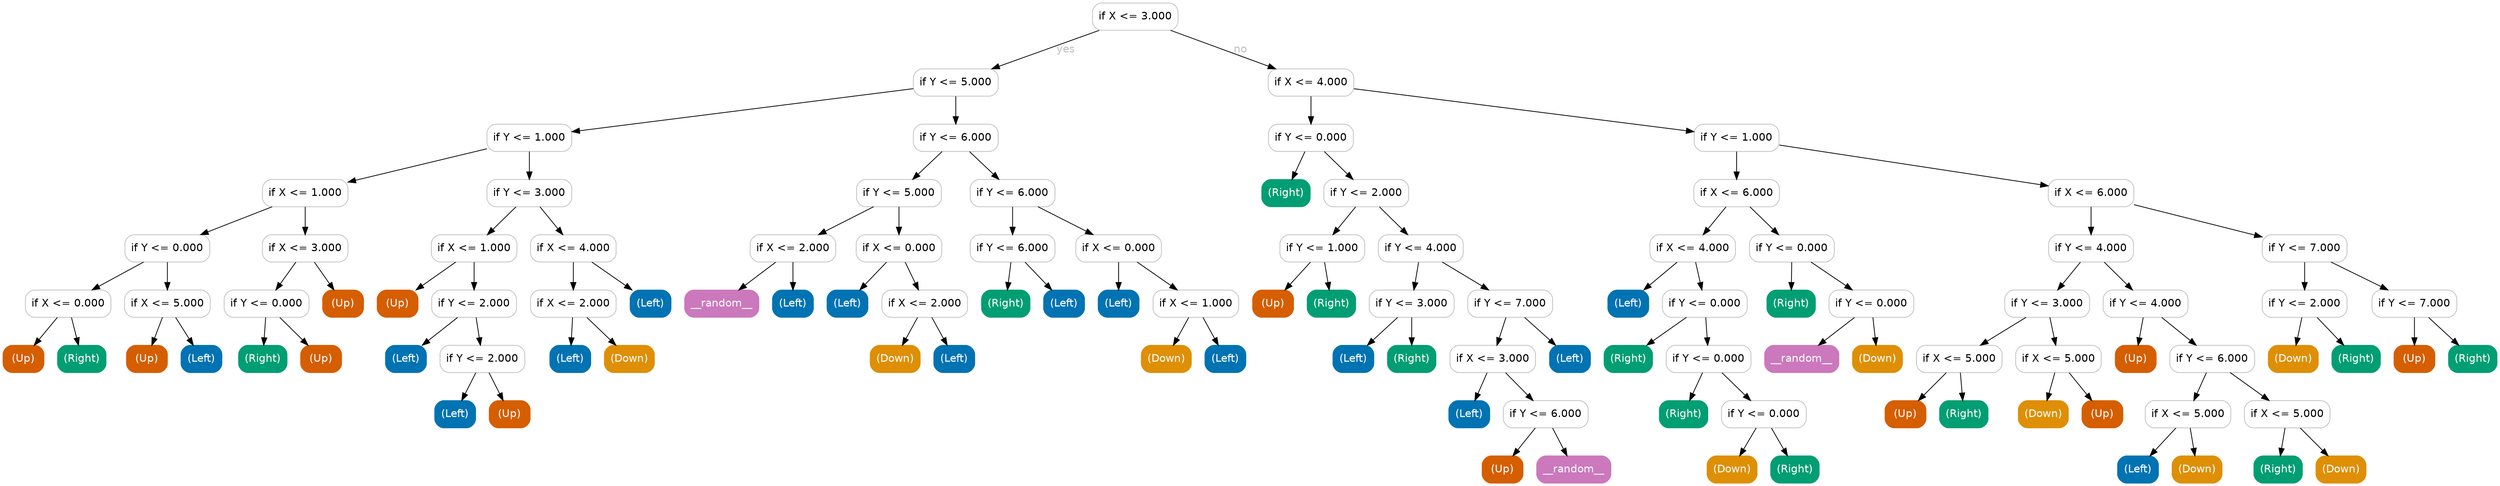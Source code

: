 digraph Tree {
	graph [bb="0,0,3293,634"];
	node [color=gray,
		fillcolor=white,
		fontname=helvetica,
		label="\N",
		shape=box,
		style="filled, rounded"
	];
	edge [fontname=helvetica];
	0	[height=0.5,
		label="if X <= 3.000",
		pos="1495,616",
		width=1.5694];
	1	[height=0.5,
		label="if Y <= 5.000",
		pos="1258,529",
		width=1.5556];
	0 -> 1	[fontcolor=gray,
		label=yes,
		lp="1403.5,572.5",
		pos="e,1305.6,547.07 1447.3,597.9 1409.2,584.21 1355.5,564.97 1315.1,550.46"];
	48	[height=0.5,
		label="if X <= 4.000",
		pos="1727,529",
		width=1.5694];
	0 -> 48	[fontcolor=gray,
		label=no,
		lp="1634,572.5",
		pos="e,1680.4,547.07 1541.7,597.9 1579,584.24 1631.3,565.05 1670.9,550.56"];
	2	[height=0.5,
		label="if Y <= 1.000",
		pos="695,456",
		width=1.5556];
	1 -> 2	[fontcolor=gray,
		pos="e,751.23,464.09 1202,520.93 1097.4,507.75 873.27,479.48 761.38,465.37"];
	29	[height=0.5,
		label="if Y <= 6.000",
		pos="1258,456",
		width=1.5556];
	1 -> 29	[fontcolor=gray,
		pos="e,1258,474.03 1258,510.81 1258,502.79 1258,493.05 1258,484.07"];
	3	[height=0.5,
		label="if X <= 1.000",
		pos="399,383",
		width=1.5694];
	2 -> 3	[fontcolor=gray,
		pos="e,455.55,397.56 638.98,441.56 589.61,429.72 517.64,412.46 465.39,399.93"];
	16	[height=0.5,
		label="if Y <= 3.000",
		pos="695,383",
		width=1.5556];
	2 -> 16	[fontcolor=gray,
		pos="e,695,401.03 695,437.81 695,429.79 695,420.05 695,411.07"];
	4	[height=0.5,
		label="if Y <= 0.000",
		pos="217,310",
		width=1.5556];
	3 -> 4	[fontcolor=gray,
		pos="e,260.87,328.11 355.41,364.99 329.82,355.01 297.29,342.32 270.2,331.76"];
	11	[height=0.5,
		label="if X <= 3.000",
		pos="399,310",
		width=1.5694];
	3 -> 11	[fontcolor=gray,
		pos="e,399,328.03 399,364.81 399,356.79 399,347.05 399,338.07"];
	5	[height=0.5,
		label="if X <= 0.000",
		pos="86,237",
		width=1.5694];
	4 -> 5	[fontcolor=gray,
		pos="e,117.58,255.11 185.62,291.99 167.93,282.4 145.63,270.32 126.61,260.01"];
	8	[height=0.5,
		label="if X <= 5.000",
		pos="217,237",
		width=1.5694];
	4 -> 8	[fontcolor=gray,
		pos="e,217,255.03 217,291.81 217,283.79 217,274.05 217,265.07"];
	6	[color="#d55e00",
		fillcolor="#d55e00",
		fontcolor=white,
		height=0.5,
		label="(Up)",
		pos="27,164",
		width=0.75];
	5 -> 6	[fontcolor=gray,
		pos="e,41.151,182.03 71.718,218.81 64.471,210.09 55.536,199.34 47.564,189.75"];
	7	[color="#029e73",
		fillcolor="#029e73",
		fontcolor=white,
		height=0.5,
		label="(Right)",
		pos="104,164",
		width=0.88889];
	5 -> 7	[fontcolor=gray,
		pos="e,99.683,182.03 90.357,218.81 92.414,210.7 94.915,200.84 97.212,191.78"];
	9	[color="#d55e00",
		fillcolor="#d55e00",
		fontcolor=white,
		height=0.5,
		label="(Up)",
		pos="190,164",
		width=0.75];
	8 -> 9	[fontcolor=gray,
		pos="e,196.48,182.03 210.46,218.81 207.35,210.62 203.55,200.62 200.07,191.48"];
	10	[color="#0173b2",
		fillcolor="#0173b2",
		fontcolor=white,
		height=0.5,
		label="(Left)",
		pos="262,164",
		width=0.75];
	8 -> 10	[fontcolor=gray,
		pos="e,251.21,182.03 227.89,218.81 233.25,210.35 239.83,199.98 245.77,190.61"];
	12	[height=0.5,
		label="if Y <= 0.000",
		pos="348,237",
		width=1.5556];
	11 -> 12	[fontcolor=gray,
		pos="e,360.23,255.03 386.65,291.81 380.52,283.27 372.98,272.77 366.19,263.32"];
	15	[color="#d55e00",
		fillcolor="#d55e00",
		fontcolor=white,
		height=0.5,
		label="(Up)",
		pos="449,237",
		width=0.75];
	11 -> 15	[fontcolor=gray,
		pos="e,437.01,255.03 411.1,291.81 417.12,283.27 424.51,272.77 431.17,263.32"];
	13	[color="#029e73",
		fillcolor="#029e73",
		fontcolor=white,
		height=0.5,
		label="(Right)",
		pos="343,164",
		width=0.88889];
	12 -> 13	[fontcolor=gray,
		pos="e,344.2,182.03 346.79,218.81 346.22,210.79 345.54,201.05 344.91,192.07"];
	14	[color="#d55e00",
		fillcolor="#d55e00",
		fontcolor=white,
		height=0.5,
		label="(Up)",
		pos="420,164",
		width=0.75];
	12 -> 14	[fontcolor=gray,
		pos="e,402.73,182.03 365.43,218.81 374.45,209.92 385.61,198.91 395.49,189.17"];
	17	[height=0.5,
		label="if X <= 1.000",
		pos="622,310",
		width=1.5694];
	16 -> 17	[fontcolor=gray,
		pos="e,639.51,328.03 677.33,364.81 668.18,355.92 656.86,344.91 646.85,335.17"];
	24	[height=0.5,
		label="if X <= 4.000",
		pos="753,310",
		width=1.5694];
	16 -> 24	[fontcolor=gray,
		pos="e,739.09,328.03 709.04,364.81 716.09,356.18 724.77,345.56 732.55,336.03"];
	18	[color="#d55e00",
		fillcolor="#d55e00",
		fontcolor=white,
		height=0.5,
		label="(Up)",
		pos="521,237",
		width=0.75];
	17 -> 18	[fontcolor=gray,
		pos="e,545.34,255.11 597.81,291.99 584.66,282.75 568.22,271.19 553.92,261.14"];
	19	[height=0.5,
		label="if Y <= 2.000",
		pos="622,237",
		width=1.5556];
	17 -> 19	[fontcolor=gray,
		pos="e,622,255.03 622,291.81 622,283.79 622,274.05 622,265.07"];
	20	[color="#0173b2",
		fillcolor="#0173b2",
		fontcolor=white,
		height=0.5,
		label="(Left)",
		pos="532,164",
		width=0.75];
	19 -> 20	[fontcolor=gray,
		pos="e,553.59,182.03 600.21,218.81 588.61,209.66 574.16,198.26 561.56,188.32"];
	21	[height=0.5,
		label="if Y <= 2.000",
		pos="633,164",
		width=1.5556];
	19 -> 21	[fontcolor=gray,
		pos="e,630.36,182.03 624.66,218.81 625.91,210.79 627.42,201.05 628.81,192.07"];
	22	[color="#0173b2",
		fillcolor="#0173b2",
		fontcolor=white,
		height=0.5,
		label="(Left)",
		pos="597,91",
		width=0.75];
	21 -> 22	[fontcolor=gray,
		pos="e,605.63,109.03 624.29,145.81 620.08,137.53 614.95,127.41 610.28,118.19"];
	23	[color="#d55e00",
		fillcolor="#d55e00",
		fontcolor=white,
		height=0.5,
		label="(Up)",
		pos="669,91",
		width=0.75];
	21 -> 23	[fontcolor=gray,
		pos="e,660.37,109.03 641.71,145.81 645.92,137.53 651.05,127.41 655.72,118.19"];
	25	[height=0.5,
		label="if X <= 2.000",
		pos="753,237",
		width=1.5694];
	24 -> 25	[fontcolor=gray,
		pos="e,753,255.03 753,291.81 753,283.79 753,274.05 753,265.07"];
	28	[color="#0173b2",
		fillcolor="#0173b2",
		fontcolor=white,
		height=0.5,
		label="(Left)",
		pos="855,237",
		width=0.75];
	24 -> 28	[fontcolor=gray,
		pos="e,830.41,255.11 777.43,291.99 790.83,282.67 807.63,270.97 822.16,260.86"];
	26	[color="#0173b2",
		fillcolor="#0173b2",
		fontcolor=white,
		height=0.5,
		label="(Left)",
		pos="749,164",
		width=0.75];
	25 -> 26	[fontcolor=gray,
		pos="e,749.96,182.03 752.03,218.81 751.58,210.79 751.03,201.05 750.53,192.07"];
	27	[color="#de8f05",
		fillcolor="#de8f05",
		fontcolor=white,
		height=0.5,
		label="(Down)",
		pos="827,164",
		width=0.91667];
	25 -> 27	[fontcolor=gray,
		pos="e,809.25,182.03 770.91,218.81 780.18,209.92 791.66,198.91 801.81,189.17"];
	30	[height=0.5,
		label="if Y <= 5.000",
		pos="1183,383",
		width=1.5556];
	29 -> 30	[fontcolor=gray,
		pos="e,1201,401.03 1239.8,437.81 1230.4,428.92 1218.8,417.91 1208.5,408.17"];
	39	[height=0.5,
		label="if Y <= 6.000",
		pos="1333,383",
		width=1.5556];
	29 -> 39	[fontcolor=gray,
		pos="e,1315,401.03 1276.2,437.81 1285.6,428.92 1297.2,417.91 1307.5,408.17"];
	31	[height=0.5,
		label="if X <= 2.000",
		pos="1043,310",
		width=1.5694];
	30 -> 31	[fontcolor=gray,
		pos="e,1076.7,328.11 1149.5,364.99 1130.4,355.32 1106.3,343.1 1085.8,332.73"];
	34	[height=0.5,
		label="if X <= 0.000",
		pos="1183,310",
		width=1.5694];
	30 -> 34	[fontcolor=gray,
		pos="e,1183,328.03 1183,364.81 1183,356.79 1183,347.05 1183,338.07"];
	32	[color="#cc78bc",
		fillcolor="#cc78bc",
		fontcolor=white,
		height=0.5,
		label=__random__,
		pos="949,237",
		width=1.3611];
	31 -> 32	[fontcolor=gray,
		pos="e,971.55,255.03 1020.2,291.81 1008.1,282.66 993.03,271.26 979.87,261.32"];
	33	[color="#0173b2",
		fillcolor="#0173b2",
		fontcolor=white,
		height=0.5,
		label="(Left)",
		pos="1043,237",
		width=0.75];
	31 -> 33	[fontcolor=gray,
		pos="e,1043,255.03 1043,291.81 1043,283.79 1043,274.05 1043,265.07"];
	35	[color="#0173b2",
		fillcolor="#0173b2",
		fontcolor=white,
		height=0.5,
		label="(Left)",
		pos="1115,237",
		width=0.75];
	34 -> 35	[fontcolor=gray,
		pos="e,1131.3,255.03 1166.5,291.81 1158.1,283 1147.7,272.13 1138.4,262.46"];
	36	[height=0.5,
		label="if X <= 2.000",
		pos="1217,237",
		width=1.5694];
	34 -> 36	[fontcolor=gray,
		pos="e,1208.8,255.03 1191.2,291.81 1195.2,283.53 1200,273.41 1204.5,264.19"];
	37	[color="#de8f05",
		fillcolor="#de8f05",
		fontcolor=white,
		height=0.5,
		label="(Down)",
		pos="1178,164",
		width=0.91667];
	36 -> 37	[fontcolor=gray,
		pos="e,1187.4,182.03 1207.6,218.81 1203,210.44 1197.3,200.2 1192.2,190.9"];
	38	[color="#0173b2",
		fillcolor="#0173b2",
		fontcolor=white,
		height=0.5,
		label="(Left)",
		pos="1256,164",
		width=0.75];
	36 -> 38	[fontcolor=gray,
		pos="e,1246.6,182.03 1226.4,218.81 1231,210.44 1236.7,200.2 1241.8,190.9"];
	40	[height=0.5,
		label="if Y <= 6.000",
		pos="1333,310",
		width=1.5556];
	39 -> 40	[fontcolor=gray,
		pos="e,1333,328.03 1333,364.81 1333,356.79 1333,347.05 1333,338.07"];
	43	[height=0.5,
		label="if X <= 0.000",
		pos="1473,310",
		width=1.5694];
	39 -> 43	[fontcolor=gray,
		pos="e,1439.3,328.11 1366.5,364.99 1385.6,355.32 1409.7,343.1 1430.2,332.73"];
	41	[color="#029e73",
		fillcolor="#029e73",
		fontcolor=white,
		height=0.5,
		label="(Right)",
		pos="1324,237",
		width=0.88889];
	40 -> 41	[fontcolor=gray,
		pos="e,1326.2,255.03 1330.8,291.81 1329.8,283.79 1328.6,274.05 1327.4,265.07"];
	42	[color="#0173b2",
		fillcolor="#0173b2",
		fontcolor=white,
		height=0.5,
		label="(Left)",
		pos="1401,237",
		width=0.75];
	40 -> 42	[fontcolor=gray,
		pos="e,1384.7,255.03 1349.5,291.81 1357.9,283 1368.3,272.13 1377.6,262.46"];
	44	[color="#0173b2",
		fillcolor="#0173b2",
		fontcolor=white,
		height=0.5,
		label="(Left)",
		pos="1473,237",
		width=0.75];
	43 -> 44	[fontcolor=gray,
		pos="e,1473,255.03 1473,291.81 1473,283.79 1473,274.05 1473,265.07"];
	45	[height=0.5,
		label="if X <= 1.000",
		pos="1575,237",
		width=1.5694];
	43 -> 45	[fontcolor=gray,
		pos="e,1550.4,255.11 1497.4,291.99 1510.8,282.67 1527.6,270.97 1542.2,260.86"];
	46	[color="#de8f05",
		fillcolor="#de8f05",
		fontcolor=white,
		height=0.5,
		label="(Down)",
		pos="1536,164",
		width=0.91667];
	45 -> 46	[fontcolor=gray,
		pos="e,1545.4,182.03 1565.6,218.81 1561,210.44 1555.3,200.2 1550.2,190.9"];
	47	[color="#0173b2",
		fillcolor="#0173b2",
		fontcolor=white,
		height=0.5,
		label="(Left)",
		pos="1614,164",
		width=0.75];
	45 -> 47	[fontcolor=gray,
		pos="e,1604.6,182.03 1584.4,218.81 1589,210.44 1594.7,200.2 1599.8,190.9"];
	49	[height=0.5,
		label="if Y <= 0.000",
		pos="1727,456",
		width=1.5556];
	48 -> 49	[fontcolor=gray,
		pos="e,1727,474.03 1727,510.81 1727,502.79 1727,493.05 1727,484.07"];
	66	[height=0.5,
		label="if Y <= 1.000",
		pos="2289,456",
		width=1.5556];
	48 -> 66	[fontcolor=gray,
		pos="e,2232.6,464.12 1783.7,520.83 1888.3,507.62 2111,479.48 2222.5,465.4"];
	50	[color="#029e73",
		fillcolor="#029e73",
		fontcolor=white,
		height=0.5,
		label="(Right)",
		pos="1694,383",
		width=0.88889];
	49 -> 50	[fontcolor=gray,
		pos="e,1701.9,401.03 1719,437.81 1715.2,429.53 1710.5,419.41 1706.2,410.19"];
	51	[height=0.5,
		label="if Y <= 2.000",
		pos="1800,383",
		width=1.5556];
	49 -> 51	[fontcolor=gray,
		pos="e,1782.5,401.03 1744.7,437.81 1753.8,428.92 1765.1,417.91 1775.1,408.17"];
	52	[height=0.5,
		label="if Y <= 1.000",
		pos="1742,310",
		width=1.5556];
	51 -> 52	[fontcolor=gray,
		pos="e,1755.9,328.03 1786,364.81 1778.9,356.18 1770.2,345.56 1762.5,336.03"];
	55	[height=0.5,
		label="if Y <= 4.000",
		pos="1872,310",
		width=1.5556];
	51 -> 55	[fontcolor=gray,
		pos="e,1854.7,328.03 1817.4,364.81 1826.4,355.92 1837.6,344.91 1847.5,335.17"];
	53	[color="#d55e00",
		fillcolor="#d55e00",
		fontcolor=white,
		height=0.5,
		label="(Up)",
		pos="1677,237",
		width=0.75];
	52 -> 53	[fontcolor=gray,
		pos="e,1692.6,255.03 1726.3,291.81 1718.2,283 1708.2,272.13 1699.4,262.46"];
	54	[color="#029e73",
		fillcolor="#029e73",
		fontcolor=white,
		height=0.5,
		label="(Right)",
		pos="1754,237",
		width=0.88889];
	52 -> 54	[fontcolor=gray,
		pos="e,1751.1,255.03 1744.9,291.81 1746.3,283.79 1747.9,274.05 1749.4,265.07"];
	56	[height=0.5,
		label="if Y <= 3.000",
		pos="1860,237",
		width=1.5556];
	55 -> 56	[fontcolor=gray,
		pos="e,1862.9,255.03 1869.1,291.81 1867.7,283.79 1866.1,274.05 1864.6,265.07"];
	59	[height=0.5,
		label="if Y <= 7.000",
		pos="1990,237",
		width=1.5556];
	55 -> 59	[fontcolor=gray,
		pos="e,1961.6,255.11 1900.3,291.99 1916.1,282.49 1935.9,270.54 1953,260.29"];
	57	[color="#0173b2",
		fillcolor="#0173b2",
		fontcolor=white,
		height=0.5,
		label="(Left)",
		pos="1783,164",
		width=0.75];
	56 -> 57	[fontcolor=gray,
		pos="e,1801.5,182.03 1841.4,218.81 1831.6,209.83 1819.5,198.69 1808.9,188.89"];
	58	[color="#029e73",
		fillcolor="#029e73",
		fontcolor=white,
		height=0.5,
		label="(Right)",
		pos="1860,164",
		width=0.88889];
	56 -> 58	[fontcolor=gray,
		pos="e,1860,182.03 1860,218.81 1860,210.79 1860,201.05 1860,192.07"];
	60	[height=0.5,
		label="if X <= 3.000",
		pos="1967,164",
		width=1.5694];
	59 -> 60	[fontcolor=gray,
		pos="e,1972.5,182.03 1984.4,218.81 1981.8,210.7 1978.6,200.84 1975.7,191.78"];
	65	[color="#0173b2",
		fillcolor="#0173b2",
		fontcolor=white,
		height=0.5,
		label="(Left)",
		pos="2069,164",
		width=0.75];
	59 -> 65	[fontcolor=gray,
		pos="e,2050.1,182.03 2009.1,218.81 2019.1,209.83 2031.5,198.69 2042.4,188.89"];
	61	[color="#0173b2",
		fillcolor="#0173b2",
		fontcolor=white,
		height=0.5,
		label="(Left)",
		pos="1936,91",
		width=0.75];
	60 -> 61	[fontcolor=gray,
		pos="e,1943.4,109.03 1959.5,145.81 1955.9,137.62 1951.6,127.62 1947.6,118.48"];
	62	[height=0.5,
		label="if Y <= 6.000",
		pos="2037,91",
		width=1.5556];
	60 -> 62	[fontcolor=gray,
		pos="e,2020.2,109.03 1983.9,145.81 1992.7,136.92 2003.6,125.91 2013.2,116.17"];
	63	[color="#d55e00",
		fillcolor="#d55e00",
		fontcolor=white,
		height=0.5,
		label="(Up)",
		pos="1980,18",
		width=0.75];
	62 -> 63	[fontcolor=gray,
		pos="e,1993.7,36.029 2023.2,72.813 2016.3,64.179 2007.7,53.555 2000.1,44.034"];
	64	[color="#cc78bc",
		fillcolor="#cc78bc",
		fontcolor=white,
		height=0.5,
		label=__random__,
		pos="2074,18",
		width=1.3611];
	62 -> 64	[fontcolor=gray,
		pos="e,2065.1,36.029 2046,72.813 2050.3,64.441 2055.7,54.197 2060.5,44.903"];
	67	[height=0.5,
		label="if X <= 6.000",
		pos="2289,383",
		width=1.5694];
	66 -> 67	[fontcolor=gray,
		pos="e,2289,401.03 2289,437.81 2289,429.79 2289,420.05 2289,411.07"];
	82	[height=0.5,
		label="if X <= 6.000",
		pos="2757,383",
		width=1.5694];
	66 -> 82	[fontcolor=gray,
		pos="e,2700.3,392.59 2345.5,446.44 2432.2,433.28 2597.7,408.16 2690.3,394.13"];
	68	[height=0.5,
		label="if X <= 4.000",
		pos="2231,310",
		width=1.5694];
	67 -> 68	[fontcolor=gray,
		pos="e,2244.9,328.03 2275,364.81 2267.9,356.18 2259.2,345.56 2251.5,336.03"];
	77	[height=0.5,
		label="if Y <= 0.000",
		pos="2362,310",
		width=1.5556];
	67 -> 77	[fontcolor=gray,
		pos="e,2344.5,328.03 2306.7,364.81 2315.8,355.92 2327.1,344.91 2337.1,335.17"];
	69	[color="#0173b2",
		fillcolor="#0173b2",
		fontcolor=white,
		height=0.5,
		label="(Left)",
		pos="2146,237",
		width=0.75];
	68 -> 69	[fontcolor=gray,
		pos="e,2166.4,255.03 2210.4,291.81 2199.6,282.74 2186.1,271.48 2174.3,261.6"];
	70	[height=0.5,
		label="if Y <= 0.000",
		pos="2247,237",
		width=1.5556];
	68 -> 70	[fontcolor=gray,
		pos="e,2243.2,255.03 2234.9,291.81 2236.7,283.79 2238.9,274.05 2240.9,265.07"];
	71	[color="#029e73",
		fillcolor="#029e73",
		fontcolor=white,
		height=0.5,
		label="(Right)",
		pos="2146,164",
		width=0.88889];
	70 -> 71	[fontcolor=gray,
		pos="e,2170.3,182.11 2222.8,218.99 2209.7,209.75 2193.2,198.19 2178.9,188.14"];
	72	[height=0.5,
		label="if Y <= 0.000",
		pos="2252,164",
		width=1.5556];
	70 -> 72	[fontcolor=gray,
		pos="e,2250.8,182.03 2248.2,218.81 2248.8,210.79 2249.5,201.05 2250.1,192.07"];
	73	[color="#029e73",
		fillcolor="#029e73",
		fontcolor=white,
		height=0.5,
		label="(Right)",
		pos="2219,91",
		width=0.88889];
	72 -> 73	[fontcolor=gray,
		pos="e,2226.9,109.03 2244,145.81 2240.2,137.53 2235.5,127.41 2231.2,118.19"];
	74	[height=0.5,
		label="if Y <= 0.000",
		pos="2325,91",
		width=1.5556];
	72 -> 74	[fontcolor=gray,
		pos="e,2307.5,109.03 2269.7,145.81 2278.8,136.92 2290.1,125.91 2300.1,116.17"];
	75	[color="#de8f05",
		fillcolor="#de8f05",
		fontcolor=white,
		height=0.5,
		label="(Down)",
		pos="2283,18",
		width=0.91667];
	74 -> 75	[fontcolor=gray,
		pos="e,2293.1,36.029 2314.8,72.813 2309.9,64.441 2303.8,54.197 2298.3,44.903"];
	76	[color="#029e73",
		fillcolor="#029e73",
		fontcolor=white,
		height=0.5,
		label="(Right)",
		pos="2366,18",
		width=0.88889];
	74 -> 76	[fontcolor=gray,
		pos="e,2356.2,36.029 2334.9,72.813 2339.8,64.441 2345.7,54.197 2351,44.903"];
	78	[color="#029e73",
		fillcolor="#029e73",
		fontcolor=white,
		height=0.5,
		label="(Right)",
		pos="2361,237",
		width=0.88889];
	77 -> 78	[fontcolor=gray,
		pos="e,2361.2,255.03 2361.8,291.81 2361.6,283.79 2361.5,274.05 2361.4,265.07"];
	79	[height=0.5,
		label="if Y <= 0.000",
		pos="2467,237",
		width=1.5556];
	77 -> 79	[fontcolor=gray,
		pos="e,2441.7,255.11 2387.2,291.99 2400.9,282.67 2418.2,270.97 2433.2,260.86"];
	80	[color="#cc78bc",
		fillcolor="#cc78bc",
		fontcolor=white,
		height=0.5,
		label=__random__,
		pos="2375,164",
		width=1.3611];
	79 -> 80	[fontcolor=gray,
		pos="e,2397.1,182.03 2444.7,218.81 2432.9,209.66 2418.1,198.26 2405.2,188.32"];
	81	[color="#de8f05",
		fillcolor="#de8f05",
		fontcolor=white,
		height=0.5,
		label="(Down)",
		pos="2475,164",
		width=0.91667];
	79 -> 81	[fontcolor=gray,
		pos="e,2473.1,182.03 2468.9,218.81 2469.8,210.79 2470.9,201.05 2471.9,192.07"];
	83	[height=0.5,
		label="if Y <= 4.000",
		pos="2757,310",
		width=1.5556];
	82 -> 83	[fontcolor=gray,
		pos="e,2757,328.03 2757,364.81 2757,356.79 2757,347.05 2757,338.07"];
	100	[height=0.5,
		label="if Y <= 7.000",
		pos="3039,310",
		width=1.5556];
	82 -> 100	[fontcolor=gray,
		pos="e,2982.8,325.14 2813.7,367.72 2859.8,356.12 2924.8,339.76 2973.1,327.59"];
	84	[height=0.5,
		label="if Y <= 3.000",
		pos="2699,237",
		width=1.5556];
	83 -> 84	[fontcolor=gray,
		pos="e,2712.9,255.03 2743,291.81 2735.9,283.18 2727.2,272.56 2719.5,263.03"];
	91	[height=0.5,
		label="if Y <= 4.000",
		pos="2829,237",
		width=1.5556];
	83 -> 91	[fontcolor=gray,
		pos="e,2811.7,255.03 2774.4,291.81 2783.4,282.92 2794.6,271.91 2804.5,262.17"];
	85	[height=0.5,
		label="if X <= 5.000",
		pos="2583,164",
		width=1.5694];
	84 -> 85	[fontcolor=gray,
		pos="e,2611,182.11 2671.2,218.99 2655.8,209.58 2636.5,197.76 2619.9,187.57"];
	88	[height=0.5,
		label="if X <= 5.000",
		pos="2714,164",
		width=1.5694];
	84 -> 88	[fontcolor=gray,
		pos="e,2710.4,182.03 2702.6,218.81 2704.3,210.79 2706.4,201.05 2708.3,192.07"];
	86	[color="#d55e00",
		fillcolor="#d55e00",
		fontcolor=white,
		height=0.5,
		label="(Up)",
		pos="2512,91",
		width=0.75];
	85 -> 86	[fontcolor=gray,
		pos="e,2529,109.03 2565.8,145.81 2556.9,136.92 2545.9,125.91 2536.2,116.17"];
	87	[color="#029e73",
		fillcolor="#029e73",
		fontcolor=white,
		height=0.5,
		label="(Right)",
		pos="2589,91",
		width=0.88889];
	85 -> 87	[fontcolor=gray,
		pos="e,2587.6,109.03 2584.5,145.81 2585.1,137.79 2586,128.05 2586.7,119.07"];
	89	[color="#de8f05",
		fillcolor="#de8f05",
		fontcolor=white,
		height=0.5,
		label="(Down)",
		pos="2694,91",
		width=0.91667];
	88 -> 89	[fontcolor=gray,
		pos="e,2698.8,109.03 2709.2,145.81 2706.9,137.7 2704.1,127.84 2701.5,118.78"];
	90	[color="#d55e00",
		fillcolor="#d55e00",
		fontcolor=white,
		height=0.5,
		label="(Up)",
		pos="2772,91",
		width=0.75];
	88 -> 90	[fontcolor=gray,
		pos="e,2758.1,109.03 2728,145.81 2735.1,137.18 2743.8,126.56 2751.5,117.03"];
	92	[color="#d55e00",
		fillcolor="#d55e00",
		fontcolor=white,
		height=0.5,
		label="(Up)",
		pos="2816,164",
		width=0.75];
	91 -> 92	[fontcolor=gray,
		pos="e,2819.1,182.03 2825.9,218.81 2824.4,210.79 2822.6,201.05 2821,192.07"];
	93	[height=0.5,
		label="if Y <= 6.000",
		pos="2917,164",
		width=1.5556];
	91 -> 93	[fontcolor=gray,
		pos="e,2895.9,182.03 2850.3,218.81 2861.7,209.66 2875.8,198.26 2888.1,188.32"];
	94	[height=0.5,
		label="if X <= 5.000",
		pos="2885,91",
		width=1.5694];
	93 -> 94	[fontcolor=gray,
		pos="e,2892.7,109.03 2909.3,145.81 2905.5,137.53 2901,127.41 2896.8,118.19"];
	97	[height=0.5,
		label="if X <= 5.000",
		pos="3016,91",
		width=1.5694];
	93 -> 97	[fontcolor=gray,
		pos="e,2992.1,109.11 2940.7,145.99 2953.6,136.75 2969.7,125.19 2983.7,115.14"];
	95	[color="#0173b2",
		fillcolor="#0173b2",
		fontcolor=white,
		height=0.5,
		label="(Left)",
		pos="2819,18",
		width=0.75];
	94 -> 95	[fontcolor=gray,
		pos="e,2834.8,36.029 2869,72.813 2860.8,64.005 2850.7,53.125 2841.7,43.458"];
	96	[color="#de8f05",
		fillcolor="#de8f05",
		fontcolor=white,
		height=0.5,
		label="(Down)",
		pos="2897,18",
		width=0.91667];
	94 -> 96	[fontcolor=gray,
		pos="e,2894.1,36.029 2887.9,72.813 2889.3,64.789 2890.9,55.047 2892.4,46.069"];
	98	[color="#029e73",
		fillcolor="#029e73",
		fontcolor=white,
		height=0.5,
		label="(Right)",
		pos="3004,18",
		width=0.88889];
	97 -> 98	[fontcolor=gray,
		pos="e,3006.9,36.029 3013.1,72.813 3011.7,64.789 3010.1,55.047 3008.6,46.069"];
	99	[color="#de8f05",
		fillcolor="#de8f05",
		fontcolor=white,
		height=0.5,
		label="(Down)",
		pos="3087,18",
		width=0.91667];
	97 -> 99	[fontcolor=gray,
		pos="e,3070,36.029 3033.2,72.813 3042.1,63.917 3053.1,52.909 3062.8,43.172"];
	101	[height=0.5,
		label="if Y <= 2.000",
		pos="3039,237",
		width=1.5556];
	100 -> 101	[fontcolor=gray,
		pos="e,3039,255.03 3039,291.81 3039,283.79 3039,274.05 3039,265.07"];
	104	[height=0.5,
		label="if Y <= 7.000",
		pos="3184,237",
		width=1.5556];
	100 -> 104	[fontcolor=gray,
		pos="e,3149,255.11 3073.7,291.99 3093.6,282.27 3118.7,269.99 3139.9,259.59"];
	102	[color="#de8f05",
		fillcolor="#de8f05",
		fontcolor=white,
		height=0.5,
		label="(Down)",
		pos="3024,164",
		width=0.91667];
	101 -> 102	[fontcolor=gray,
		pos="e,3027.6,182.03 3035.4,218.81 3033.7,210.79 3031.6,201.05 3029.7,192.07"];
	103	[color="#029e73",
		fillcolor="#029e73",
		fontcolor=white,
		height=0.5,
		label="(Right)",
		pos="3107,164",
		width=0.88889];
	101 -> 103	[fontcolor=gray,
		pos="e,3090.7,182.03 3055.5,218.81 3063.9,210 3074.3,199.13 3083.6,189.46"];
	105	[color="#d55e00",
		fillcolor="#d55e00",
		fontcolor=white,
		height=0.5,
		label="(Up)",
		pos="3184,164",
		width=0.75];
	104 -> 105	[fontcolor=gray,
		pos="e,3184,182.03 3184,218.81 3184,210.79 3184,201.05 3184,192.07"];
	106	[color="#029e73",
		fillcolor="#029e73",
		fontcolor=white,
		height=0.5,
		label="(Right)",
		pos="3261,164",
		width=0.88889];
	104 -> 106	[fontcolor=gray,
		pos="e,3242.5,182.03 3202.6,218.81 3212.4,209.83 3224.5,198.69 3235.1,188.89"];
}
